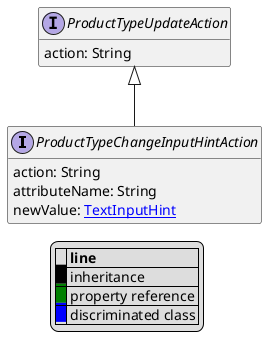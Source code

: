 @startuml

hide empty fields
hide empty methods
legend
|= |= line |
|<back:black>   </back>| inheritance |
|<back:green>   </back>| property reference |
|<back:blue>   </back>| discriminated class |
endlegend
interface ProductTypeChangeInputHintAction [[ProductTypeChangeInputHintAction.svg]] extends ProductTypeUpdateAction {
    action: String
    attributeName: String
    newValue: [[TextInputHint.svg TextInputHint]]
}
interface ProductTypeUpdateAction [[ProductTypeUpdateAction.svg]]  {
    action: String
}





@enduml
